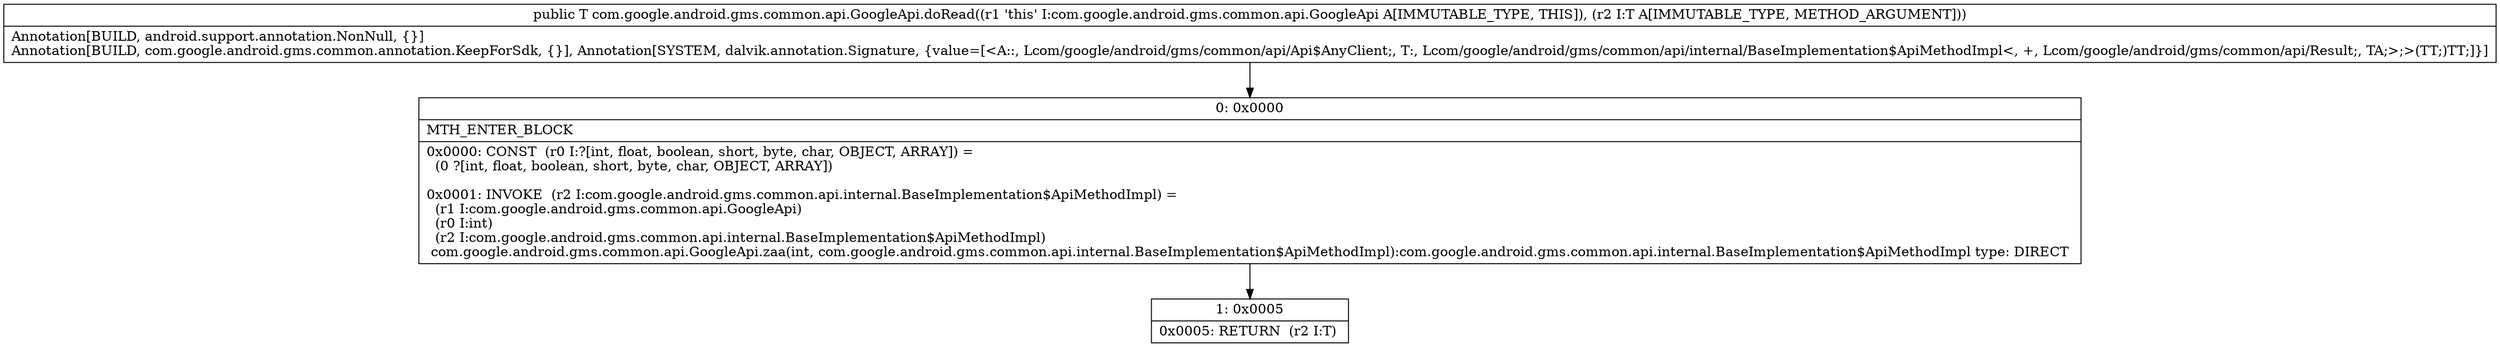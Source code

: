 digraph "CFG forcom.google.android.gms.common.api.GoogleApi.doRead(Lcom\/google\/android\/gms\/common\/api\/internal\/BaseImplementation$ApiMethodImpl;)Lcom\/google\/android\/gms\/common\/api\/internal\/BaseImplementation$ApiMethodImpl;" {
Node_0 [shape=record,label="{0\:\ 0x0000|MTH_ENTER_BLOCK\l|0x0000: CONST  (r0 I:?[int, float, boolean, short, byte, char, OBJECT, ARRAY]) = \l  (0 ?[int, float, boolean, short, byte, char, OBJECT, ARRAY])\l \l0x0001: INVOKE  (r2 I:com.google.android.gms.common.api.internal.BaseImplementation$ApiMethodImpl) = \l  (r1 I:com.google.android.gms.common.api.GoogleApi)\l  (r0 I:int)\l  (r2 I:com.google.android.gms.common.api.internal.BaseImplementation$ApiMethodImpl)\l com.google.android.gms.common.api.GoogleApi.zaa(int, com.google.android.gms.common.api.internal.BaseImplementation$ApiMethodImpl):com.google.android.gms.common.api.internal.BaseImplementation$ApiMethodImpl type: DIRECT \l}"];
Node_1 [shape=record,label="{1\:\ 0x0005|0x0005: RETURN  (r2 I:T) \l}"];
MethodNode[shape=record,label="{public T com.google.android.gms.common.api.GoogleApi.doRead((r1 'this' I:com.google.android.gms.common.api.GoogleApi A[IMMUTABLE_TYPE, THIS]), (r2 I:T A[IMMUTABLE_TYPE, METHOD_ARGUMENT]))  | Annotation[BUILD, android.support.annotation.NonNull, \{\}]\lAnnotation[BUILD, com.google.android.gms.common.annotation.KeepForSdk, \{\}], Annotation[SYSTEM, dalvik.annotation.Signature, \{value=[\<A::, Lcom\/google\/android\/gms\/common\/api\/Api$AnyClient;, T:, Lcom\/google\/android\/gms\/common\/api\/internal\/BaseImplementation$ApiMethodImpl\<, +, Lcom\/google\/android\/gms\/common\/api\/Result;, TA;\>;\>(TT;)TT;]\}]\l}"];
MethodNode -> Node_0;
Node_0 -> Node_1;
}

